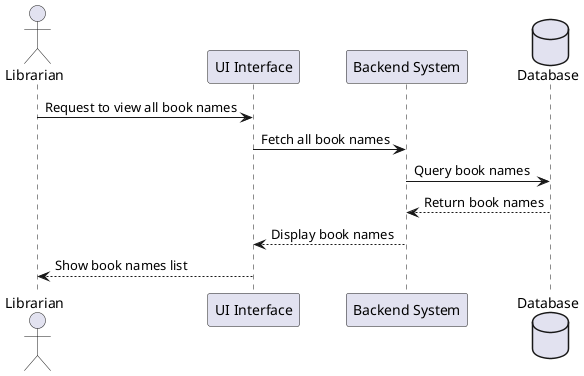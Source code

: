 @startuml
actor Librarian as librarian
participant "UI Interface" as UI
participant "Backend System" as Backend
database "Database" as DB

librarian -> UI : Request to view all book names
UI -> Backend : Fetch all book names
Backend -> DB : Query book names
DB --> Backend : Return book names
Backend --> UI : Display book names
UI --> librarian : Show book names list
@enduml